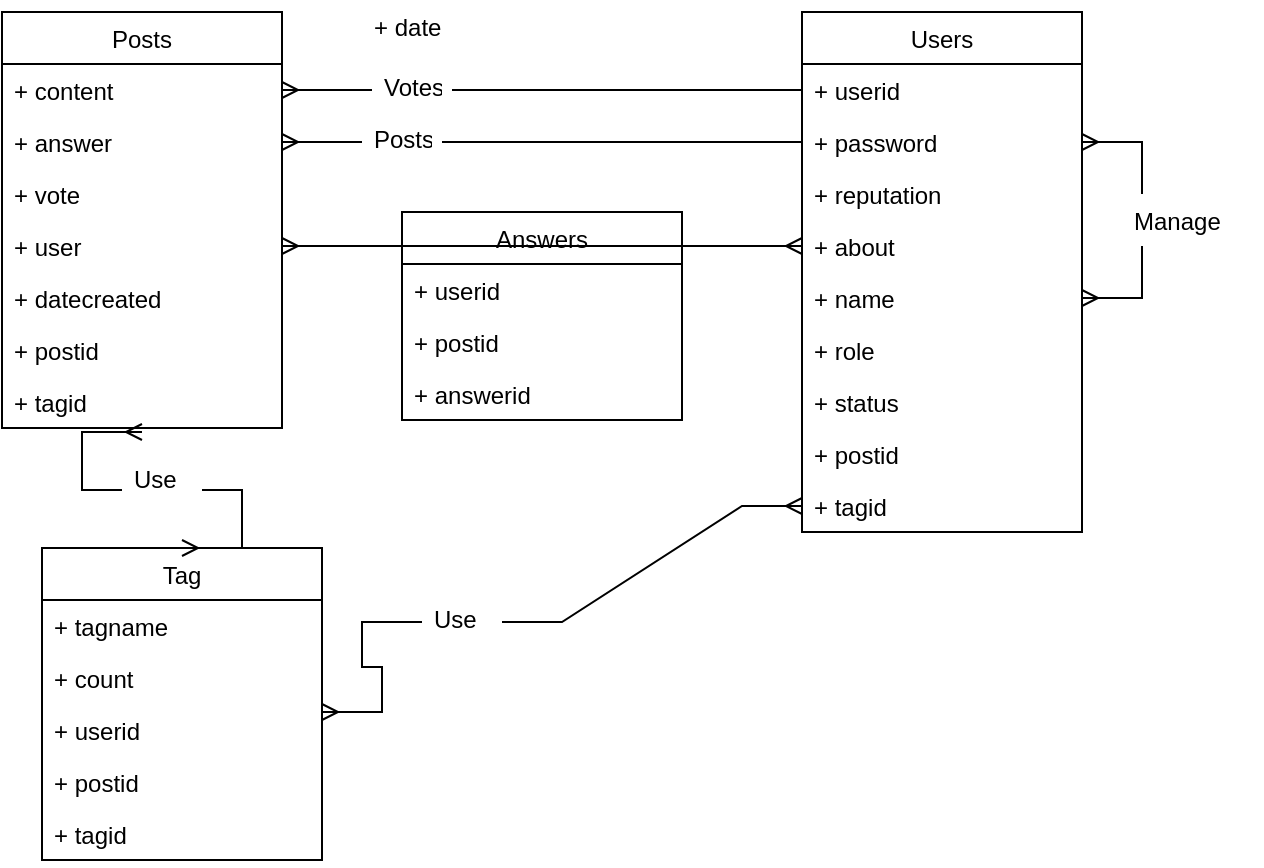 <mxfile version="18.0.6" type="github"><diagram id="hTGZot8mLfrSc7y6BpDq" name="Page-1"><mxGraphModel dx="1038" dy="556" grid="1" gridSize="10" guides="1" tooltips="1" connect="0" arrows="1" fold="1" page="1" pageScale="1" pageWidth="850" pageHeight="1100" math="0" shadow="0"><root><mxCell id="0"/><mxCell id="1" parent="0"/><mxCell id="FQ1VMMaxts-P27BMGtU7-5" value="Users" style="swimlane;fontStyle=0;childLayout=stackLayout;horizontal=1;startSize=26;fillColor=none;horizontalStack=0;resizeParent=1;resizeParentMax=0;resizeLast=0;collapsible=1;marginBottom=0;" vertex="1" parent="1"><mxGeometry x="480" y="230" width="140" height="260" as="geometry"/></mxCell><mxCell id="FQ1VMMaxts-P27BMGtU7-6" value="+ userid" style="text;strokeColor=none;fillColor=none;align=left;verticalAlign=top;spacingLeft=4;spacingRight=4;overflow=hidden;rotatable=0;points=[[0,0.5],[1,0.5]];portConstraint=eastwest;" vertex="1" parent="FQ1VMMaxts-P27BMGtU7-5"><mxGeometry y="26" width="140" height="26" as="geometry"/></mxCell><mxCell id="FQ1VMMaxts-P27BMGtU7-7" value="+ password" style="text;strokeColor=none;fillColor=none;align=left;verticalAlign=top;spacingLeft=4;spacingRight=4;overflow=hidden;rotatable=0;points=[[0,0.5],[1,0.5]];portConstraint=eastwest;" vertex="1" parent="FQ1VMMaxts-P27BMGtU7-5"><mxGeometry y="52" width="140" height="26" as="geometry"/></mxCell><mxCell id="FQ1VMMaxts-P27BMGtU7-8" value="+ reputation" style="text;strokeColor=none;fillColor=none;align=left;verticalAlign=top;spacingLeft=4;spacingRight=4;overflow=hidden;rotatable=0;points=[[0,0.5],[1,0.5]];portConstraint=eastwest;" vertex="1" parent="FQ1VMMaxts-P27BMGtU7-5"><mxGeometry y="78" width="140" height="26" as="geometry"/></mxCell><mxCell id="FQ1VMMaxts-P27BMGtU7-9" value="+ about" style="text;strokeColor=none;fillColor=none;align=left;verticalAlign=top;spacingLeft=4;spacingRight=4;overflow=hidden;rotatable=0;points=[[0,0.5],[1,0.5]];portConstraint=eastwest;" vertex="1" parent="FQ1VMMaxts-P27BMGtU7-5"><mxGeometry y="104" width="140" height="26" as="geometry"/></mxCell><mxCell id="FQ1VMMaxts-P27BMGtU7-10" value="+ name" style="text;strokeColor=none;fillColor=none;align=left;verticalAlign=top;spacingLeft=4;spacingRight=4;overflow=hidden;rotatable=0;points=[[0,0.5],[1,0.5]];portConstraint=eastwest;" vertex="1" parent="FQ1VMMaxts-P27BMGtU7-5"><mxGeometry y="130" width="140" height="26" as="geometry"/></mxCell><mxCell id="FQ1VMMaxts-P27BMGtU7-15" value="+ role" style="text;strokeColor=none;fillColor=none;align=left;verticalAlign=top;spacingLeft=4;spacingRight=4;overflow=hidden;rotatable=0;points=[[0,0.5],[1,0.5]];portConstraint=eastwest;" vertex="1" parent="FQ1VMMaxts-P27BMGtU7-5"><mxGeometry y="156" width="140" height="26" as="geometry"/></mxCell><mxCell id="FQ1VMMaxts-P27BMGtU7-16" value="+ status" style="text;strokeColor=none;fillColor=none;align=left;verticalAlign=top;spacingLeft=4;spacingRight=4;overflow=hidden;rotatable=0;points=[[0,0.5],[1,0.5]];portConstraint=eastwest;" vertex="1" parent="FQ1VMMaxts-P27BMGtU7-5"><mxGeometry y="182" width="140" height="26" as="geometry"/></mxCell><mxCell id="FQ1VMMaxts-P27BMGtU7-17" value="" style="edgeStyle=entityRelationEdgeStyle;fontSize=12;html=1;endArrow=ERmany;startArrow=ERmany;rounded=0;entryX=1;entryY=0.5;entryDx=0;entryDy=0;exitX=1;exitY=0.5;exitDx=0;exitDy=0;" edge="1" parent="FQ1VMMaxts-P27BMGtU7-5" source="FQ1VMMaxts-P27BMGtU7-10" target="FQ1VMMaxts-P27BMGtU7-7"><mxGeometry width="100" height="100" relative="1" as="geometry"><mxPoint x="150" y="130" as="sourcePoint"/><mxPoint x="80" y="220" as="targetPoint"/></mxGeometry></mxCell><mxCell id="FQ1VMMaxts-P27BMGtU7-25" value="+ postid" style="text;strokeColor=none;fillColor=none;align=left;verticalAlign=top;spacingLeft=4;spacingRight=4;overflow=hidden;rotatable=0;points=[[0,0.5],[1,0.5]];portConstraint=eastwest;" vertex="1" parent="FQ1VMMaxts-P27BMGtU7-5"><mxGeometry y="208" width="140" height="26" as="geometry"/></mxCell><mxCell id="FQ1VMMaxts-P27BMGtU7-54" value="+ tagid" style="text;strokeColor=none;fillColor=none;align=left;verticalAlign=top;spacingLeft=4;spacingRight=4;overflow=hidden;rotatable=0;points=[[0,0.5],[1,0.5]];portConstraint=eastwest;" vertex="1" parent="FQ1VMMaxts-P27BMGtU7-5"><mxGeometry y="234" width="140" height="26" as="geometry"/></mxCell><mxCell id="FQ1VMMaxts-P27BMGtU7-18" value="Manage" style="text;spacingLeft=4;spacingRight=4;overflow=hidden;rotatable=0;points=[[0,0.5],[1,0.5]];portConstraint=eastwest;fontSize=12;strokeColor=none;fillColor=default;" vertex="1" parent="1"><mxGeometry x="640" y="321" width="70" height="26" as="geometry"/></mxCell><mxCell id="FQ1VMMaxts-P27BMGtU7-21" value="Posts" style="swimlane;fontStyle=0;childLayout=stackLayout;horizontal=1;startSize=26;fillColor=none;horizontalStack=0;resizeParent=1;resizeParentMax=0;resizeLast=0;collapsible=1;marginBottom=0;strokeColor=default;" vertex="1" parent="1"><mxGeometry x="80" y="230" width="140" height="208" as="geometry"/></mxCell><mxCell id="FQ1VMMaxts-P27BMGtU7-22" value="+ content" style="text;strokeColor=none;fillColor=none;align=left;verticalAlign=top;spacingLeft=4;spacingRight=4;overflow=hidden;rotatable=0;points=[[0,0.5],[1,0.5]];portConstraint=eastwest;" vertex="1" parent="FQ1VMMaxts-P27BMGtU7-21"><mxGeometry y="26" width="140" height="26" as="geometry"/></mxCell><mxCell id="FQ1VMMaxts-P27BMGtU7-23" value="+ answer" style="text;strokeColor=none;fillColor=none;align=left;verticalAlign=top;spacingLeft=4;spacingRight=4;overflow=hidden;rotatable=0;points=[[0,0.5],[1,0.5]];portConstraint=eastwest;" vertex="1" parent="FQ1VMMaxts-P27BMGtU7-21"><mxGeometry y="52" width="140" height="26" as="geometry"/></mxCell><mxCell id="FQ1VMMaxts-P27BMGtU7-24" value="+ vote" style="text;strokeColor=none;fillColor=none;align=left;verticalAlign=top;spacingLeft=4;spacingRight=4;overflow=hidden;rotatable=0;points=[[0,0.5],[1,0.5]];portConstraint=eastwest;" vertex="1" parent="FQ1VMMaxts-P27BMGtU7-21"><mxGeometry y="78" width="140" height="26" as="geometry"/></mxCell><mxCell id="FQ1VMMaxts-P27BMGtU7-26" value="+ user" style="text;strokeColor=none;fillColor=none;align=left;verticalAlign=top;spacingLeft=4;spacingRight=4;overflow=hidden;rotatable=0;points=[[0,0.5],[1,0.5]];portConstraint=eastwest;" vertex="1" parent="FQ1VMMaxts-P27BMGtU7-21"><mxGeometry y="104" width="140" height="26" as="geometry"/></mxCell><mxCell id="FQ1VMMaxts-P27BMGtU7-27" value="+ datecreated" style="text;strokeColor=none;fillColor=none;align=left;verticalAlign=top;spacingLeft=4;spacingRight=4;overflow=hidden;rotatable=0;points=[[0,0.5],[1,0.5]];portConstraint=eastwest;" vertex="1" parent="FQ1VMMaxts-P27BMGtU7-21"><mxGeometry y="130" width="140" height="26" as="geometry"/></mxCell><mxCell id="FQ1VMMaxts-P27BMGtU7-51" value="+ postid" style="text;strokeColor=none;fillColor=none;align=left;verticalAlign=top;spacingLeft=4;spacingRight=4;overflow=hidden;rotatable=0;points=[[0,0.5],[1,0.5]];portConstraint=eastwest;" vertex="1" parent="FQ1VMMaxts-P27BMGtU7-21"><mxGeometry y="156" width="140" height="26" as="geometry"/></mxCell><mxCell id="FQ1VMMaxts-P27BMGtU7-55" value="+ tagid" style="text;strokeColor=none;fillColor=none;align=left;verticalAlign=top;spacingLeft=4;spacingRight=4;overflow=hidden;rotatable=0;points=[[0,0.5],[1,0.5]];portConstraint=eastwest;" vertex="1" parent="FQ1VMMaxts-P27BMGtU7-21"><mxGeometry y="182" width="140" height="26" as="geometry"/></mxCell><mxCell id="FQ1VMMaxts-P27BMGtU7-28" value="" style="edgeStyle=entityRelationEdgeStyle;fontSize=12;html=1;endArrow=ERmany;rounded=0;exitX=0;exitY=0.5;exitDx=0;exitDy=0;entryX=1;entryY=0.5;entryDx=0;entryDy=0;startArrow=none;" edge="1" parent="1" source="FQ1VMMaxts-P27BMGtU7-34" target="FQ1VMMaxts-P27BMGtU7-23"><mxGeometry width="100" height="100" relative="1" as="geometry"><mxPoint x="370" y="340" as="sourcePoint"/><mxPoint x="470" y="240" as="targetPoint"/></mxGeometry></mxCell><mxCell id="FQ1VMMaxts-P27BMGtU7-34" value="Posts" style="text;strokeColor=none;fillColor=none;spacingLeft=4;spacingRight=4;overflow=hidden;rotatable=0;points=[[0,0.5],[1,0.5]];portConstraint=eastwest;fontSize=12;" vertex="1" parent="1"><mxGeometry x="260" y="280" width="40" height="30" as="geometry"/></mxCell><mxCell id="FQ1VMMaxts-P27BMGtU7-35" value="" style="edgeStyle=entityRelationEdgeStyle;fontSize=12;html=1;endArrow=none;rounded=0;exitX=0;exitY=0.5;exitDx=0;exitDy=0;entryX=1;entryY=0.5;entryDx=0;entryDy=0;" edge="1" parent="1" source="FQ1VMMaxts-P27BMGtU7-7" target="FQ1VMMaxts-P27BMGtU7-34"><mxGeometry width="100" height="100" relative="1" as="geometry"><mxPoint x="350" y="295" as="sourcePoint"/><mxPoint x="220" y="295" as="targetPoint"/></mxGeometry></mxCell><mxCell id="FQ1VMMaxts-P27BMGtU7-36" value="" style="edgeStyle=entityRelationEdgeStyle;fontSize=12;html=1;endArrow=ERmany;startArrow=ERmany;rounded=0;exitX=0;exitY=0.5;exitDx=0;exitDy=0;entryX=1;entryY=0.5;entryDx=0;entryDy=0;" edge="1" parent="1" source="FQ1VMMaxts-P27BMGtU7-9" target="FQ1VMMaxts-P27BMGtU7-26"><mxGeometry width="100" height="100" relative="1" as="geometry"><mxPoint x="370" y="340" as="sourcePoint"/><mxPoint x="470" y="240" as="targetPoint"/></mxGeometry></mxCell><mxCell id="FQ1VMMaxts-P27BMGtU7-44" value="" style="edgeStyle=entityRelationEdgeStyle;fontSize=12;html=1;endArrow=ERmany;rounded=0;exitX=0;exitY=0.5;exitDx=0;exitDy=0;entryX=1;entryY=0.5;entryDx=0;entryDy=0;startArrow=none;" edge="1" parent="1" source="FQ1VMMaxts-P27BMGtU7-45" target="FQ1VMMaxts-P27BMGtU7-22"><mxGeometry width="100" height="100" relative="1" as="geometry"><mxPoint x="370" y="340" as="sourcePoint"/><mxPoint x="470" y="240" as="targetPoint"/></mxGeometry></mxCell><mxCell id="FQ1VMMaxts-P27BMGtU7-45" value="Votes" style="text;strokeColor=none;fillColor=none;spacingLeft=4;spacingRight=4;overflow=hidden;rotatable=0;points=[[0,0.5],[1,0.5]];portConstraint=eastwest;fontSize=12;" vertex="1" parent="1"><mxGeometry x="265" y="254" width="40" height="30" as="geometry"/></mxCell><mxCell id="FQ1VMMaxts-P27BMGtU7-46" value="" style="edgeStyle=entityRelationEdgeStyle;fontSize=12;html=1;endArrow=none;rounded=0;exitX=0;exitY=0.5;exitDx=0;exitDy=0;entryX=1;entryY=0.5;entryDx=0;entryDy=0;" edge="1" parent="1" source="FQ1VMMaxts-P27BMGtU7-6" target="FQ1VMMaxts-P27BMGtU7-45"><mxGeometry width="100" height="100" relative="1" as="geometry"><mxPoint x="350" y="269" as="sourcePoint"/><mxPoint x="220" y="269" as="targetPoint"/></mxGeometry></mxCell><mxCell id="FQ1VMMaxts-P27BMGtU7-47" value="Tag" style="swimlane;fontStyle=0;childLayout=stackLayout;horizontal=1;startSize=26;fillColor=none;horizontalStack=0;resizeParent=1;resizeParentMax=0;resizeLast=0;collapsible=1;marginBottom=0;strokeColor=default;" vertex="1" parent="1"><mxGeometry x="100" y="498" width="140" height="156" as="geometry"/></mxCell><mxCell id="FQ1VMMaxts-P27BMGtU7-48" value="+ tagname" style="text;strokeColor=none;fillColor=none;align=left;verticalAlign=top;spacingLeft=4;spacingRight=4;overflow=hidden;rotatable=0;points=[[0,0.5],[1,0.5]];portConstraint=eastwest;" vertex="1" parent="FQ1VMMaxts-P27BMGtU7-47"><mxGeometry y="26" width="140" height="26" as="geometry"/></mxCell><mxCell id="FQ1VMMaxts-P27BMGtU7-49" value="+ count" style="text;strokeColor=none;fillColor=none;align=left;verticalAlign=top;spacingLeft=4;spacingRight=4;overflow=hidden;rotatable=0;points=[[0,0.5],[1,0.5]];portConstraint=eastwest;" vertex="1" parent="FQ1VMMaxts-P27BMGtU7-47"><mxGeometry y="52" width="140" height="26" as="geometry"/></mxCell><mxCell id="FQ1VMMaxts-P27BMGtU7-50" value="+ userid" style="text;strokeColor=none;fillColor=none;align=left;verticalAlign=top;spacingLeft=4;spacingRight=4;overflow=hidden;rotatable=0;points=[[0,0.5],[1,0.5]];portConstraint=eastwest;" vertex="1" parent="FQ1VMMaxts-P27BMGtU7-47"><mxGeometry y="78" width="140" height="26" as="geometry"/></mxCell><mxCell id="FQ1VMMaxts-P27BMGtU7-52" value="+ postid" style="text;strokeColor=none;fillColor=none;align=left;verticalAlign=top;spacingLeft=4;spacingRight=4;overflow=hidden;rotatable=0;points=[[0,0.5],[1,0.5]];portConstraint=eastwest;" vertex="1" parent="FQ1VMMaxts-P27BMGtU7-47"><mxGeometry y="104" width="140" height="26" as="geometry"/></mxCell><mxCell id="FQ1VMMaxts-P27BMGtU7-53" value="+ tagid" style="text;strokeColor=none;fillColor=none;align=left;verticalAlign=top;spacingLeft=4;spacingRight=4;overflow=hidden;rotatable=0;points=[[0,0.5],[1,0.5]];portConstraint=eastwest;" vertex="1" parent="FQ1VMMaxts-P27BMGtU7-47"><mxGeometry y="130" width="140" height="26" as="geometry"/></mxCell><mxCell id="FQ1VMMaxts-P27BMGtU7-56" value="" style="edgeStyle=entityRelationEdgeStyle;fontSize=12;html=1;endArrow=ERmany;startArrow=none;rounded=0;entryX=0;entryY=0.5;entryDx=0;entryDy=0;" edge="1" parent="1" source="FQ1VMMaxts-P27BMGtU7-57" target="FQ1VMMaxts-P27BMGtU7-54"><mxGeometry width="100" height="100" relative="1" as="geometry"><mxPoint x="240" y="580" as="sourcePoint"/><mxPoint x="340" y="480" as="targetPoint"/></mxGeometry></mxCell><mxCell id="FQ1VMMaxts-P27BMGtU7-57" value="Use" style="text;strokeColor=none;fillColor=default;spacingLeft=4;spacingRight=4;overflow=hidden;rotatable=0;points=[[0,0.5],[1,0.5]];portConstraint=eastwest;fontSize=12;" vertex="1" parent="1"><mxGeometry x="290" y="520" width="40" height="30" as="geometry"/></mxCell><mxCell id="FQ1VMMaxts-P27BMGtU7-58" value="" style="edgeStyle=entityRelationEdgeStyle;fontSize=12;html=1;endArrow=none;startArrow=ERmany;rounded=0;entryX=0;entryY=0.5;entryDx=0;entryDy=0;" edge="1" parent="1" target="FQ1VMMaxts-P27BMGtU7-57"><mxGeometry width="100" height="100" relative="1" as="geometry"><mxPoint x="240" y="580" as="sourcePoint"/><mxPoint x="350" y="477" as="targetPoint"/></mxGeometry></mxCell><mxCell id="FQ1VMMaxts-P27BMGtU7-60" value="" style="edgeStyle=entityRelationEdgeStyle;fontSize=12;html=1;endArrow=ERmany;startArrow=ERmany;rounded=0;exitX=0.5;exitY=0;exitDx=0;exitDy=0;" edge="1" parent="1" source="FQ1VMMaxts-P27BMGtU7-47"><mxGeometry width="100" height="100" relative="1" as="geometry"><mxPoint x="160" y="500" as="sourcePoint"/><mxPoint x="150" y="440" as="targetPoint"/></mxGeometry></mxCell><mxCell id="FQ1VMMaxts-P27BMGtU7-62" value="Use" style="text;strokeColor=none;fillColor=default;spacingLeft=4;spacingRight=4;overflow=hidden;rotatable=0;points=[[0,0.5],[1,0.5]];portConstraint=eastwest;fontSize=12;" vertex="1" parent="1"><mxGeometry x="140" y="450" width="40" height="30" as="geometry"/></mxCell><mxCell id="FQ1VMMaxts-P27BMGtU7-63" value="+ date" style="text;strokeColor=none;fillColor=none;spacingLeft=4;spacingRight=4;overflow=hidden;rotatable=0;points=[[0,0.5],[1,0.5]];portConstraint=eastwest;fontSize=12;" vertex="1" parent="1"><mxGeometry x="260" y="224" width="140" height="30" as="geometry"/></mxCell><mxCell id="FQ1VMMaxts-P27BMGtU7-64" value="Answers" style="swimlane;fontStyle=0;childLayout=stackLayout;horizontal=1;startSize=26;fillColor=none;horizontalStack=0;resizeParent=1;resizeParentMax=0;resizeLast=0;collapsible=1;marginBottom=0;strokeColor=default;" vertex="1" parent="1"><mxGeometry x="280" y="330" width="140" height="104" as="geometry"/></mxCell><mxCell id="FQ1VMMaxts-P27BMGtU7-65" value="+ userid" style="text;strokeColor=none;fillColor=none;align=left;verticalAlign=top;spacingLeft=4;spacingRight=4;overflow=hidden;rotatable=0;points=[[0,0.5],[1,0.5]];portConstraint=eastwest;" vertex="1" parent="FQ1VMMaxts-P27BMGtU7-64"><mxGeometry y="26" width="140" height="26" as="geometry"/></mxCell><mxCell id="FQ1VMMaxts-P27BMGtU7-66" value="+ postid" style="text;strokeColor=none;fillColor=none;align=left;verticalAlign=top;spacingLeft=4;spacingRight=4;overflow=hidden;rotatable=0;points=[[0,0.5],[1,0.5]];portConstraint=eastwest;" vertex="1" parent="FQ1VMMaxts-P27BMGtU7-64"><mxGeometry y="52" width="140" height="26" as="geometry"/></mxCell><mxCell id="FQ1VMMaxts-P27BMGtU7-67" value="+ answerid" style="text;strokeColor=none;fillColor=none;align=left;verticalAlign=top;spacingLeft=4;spacingRight=4;overflow=hidden;rotatable=0;points=[[0,0.5],[1,0.5]];portConstraint=eastwest;" vertex="1" parent="FQ1VMMaxts-P27BMGtU7-64"><mxGeometry y="78" width="140" height="26" as="geometry"/></mxCell></root></mxGraphModel></diagram></mxfile>